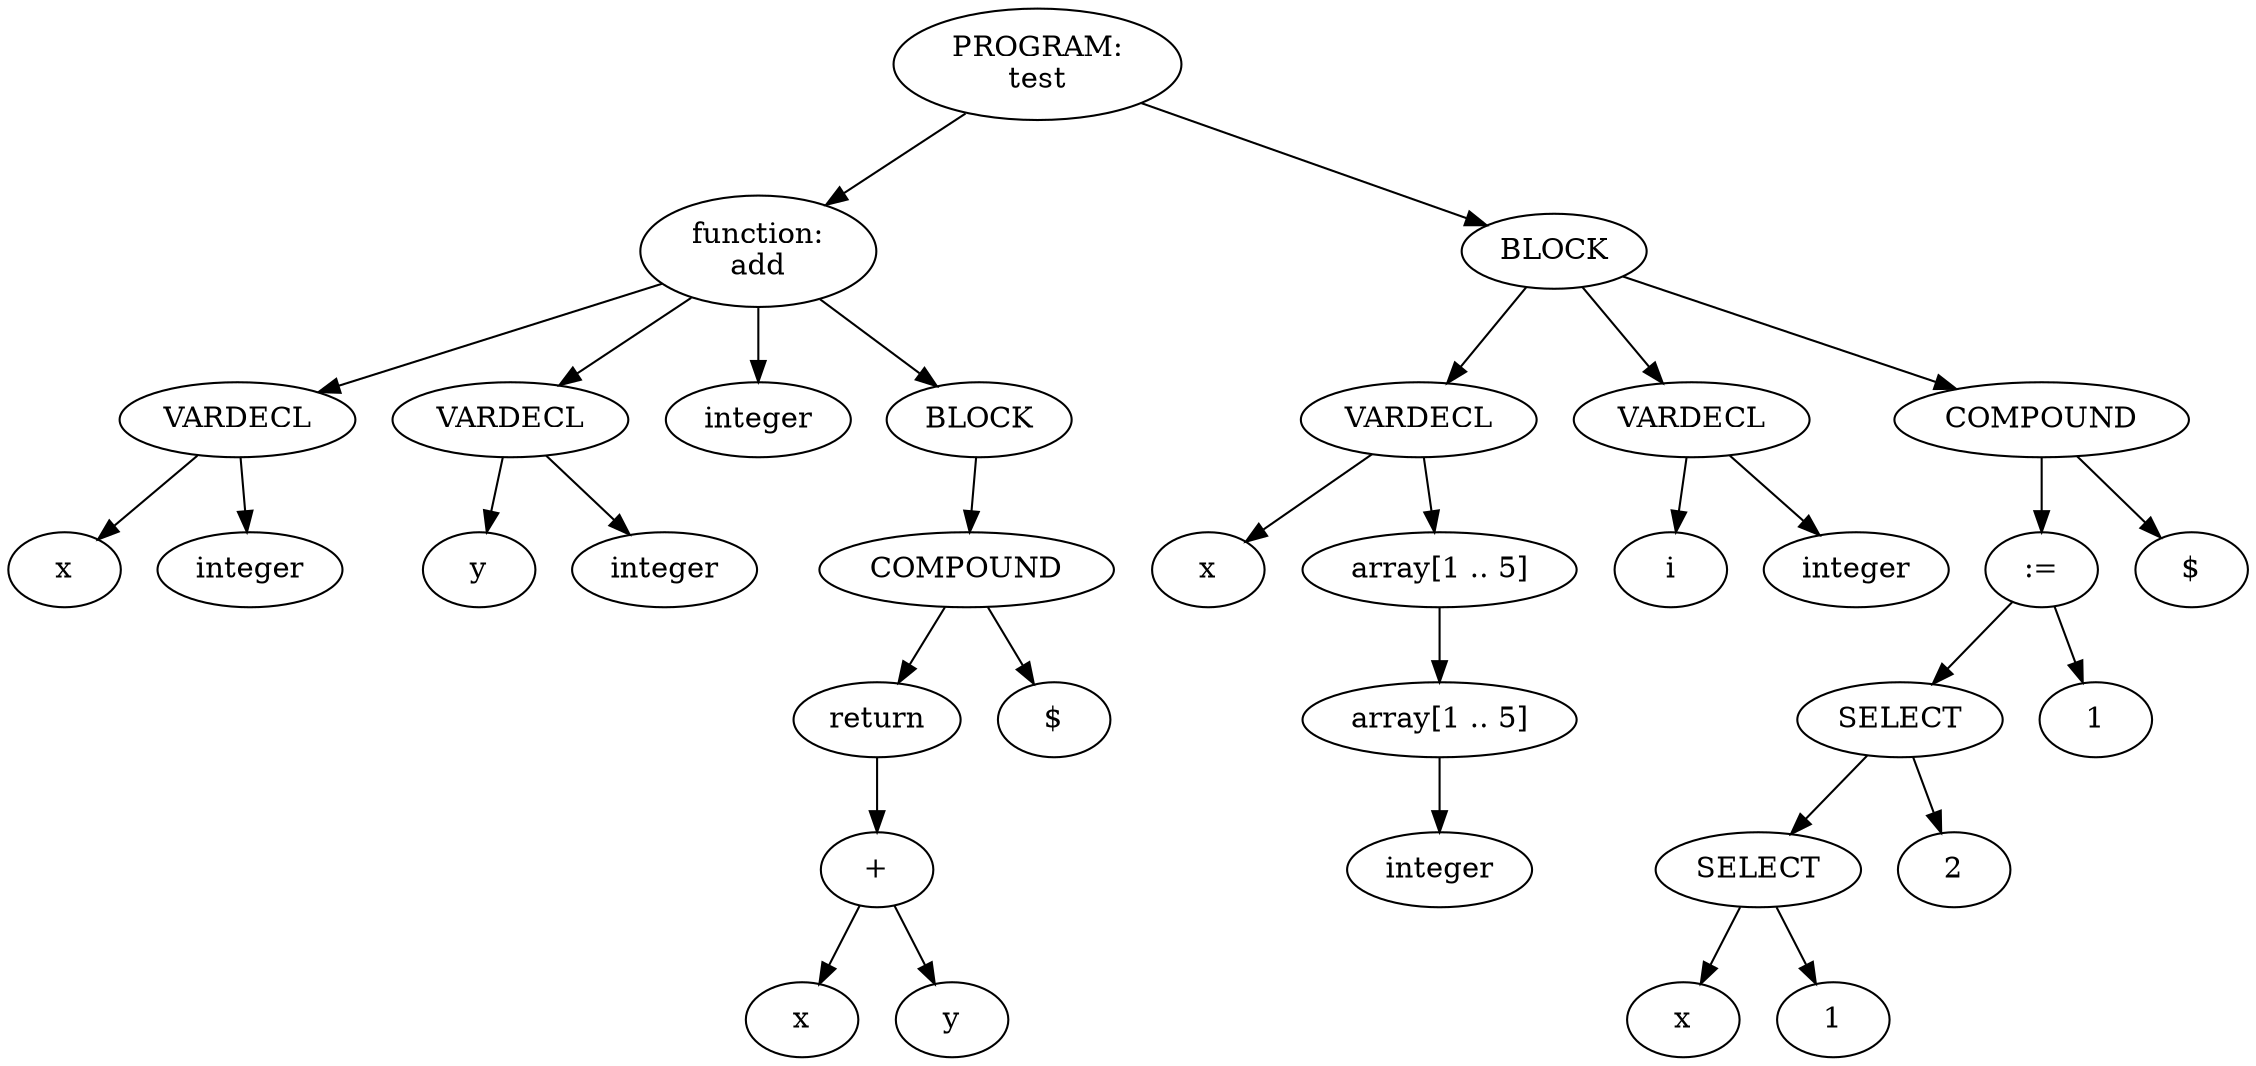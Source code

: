 digraph name{
n0[label="PROGRAM:
test"]
n1[label="function:
add"]
n2[label="VARDECL"]
n3[label="x"]
n4[label="integer"]
n5[label="VARDECL"]
n6[label="y"]
n7[label="integer"]
n8[label="integer"]
n9[label="BLOCK"]
n10[label="COMPOUND"]
n11[label="return"]
n12[label="+"]
n13[label="x"]
n14[label="y"]
n15[label="$"]
n16[label="BLOCK"]
n17[label="VARDECL"]
n18[label="x"]
n19[label="array[1 .. 5]"]
n20[label="array[1 .. 5]"]
n21[label="integer"]
n22[label="VARDECL"]
n23[label="i"]
n24[label="integer"]
n25[label="COMPOUND"]
n26[label=":="]
n27[label="SELECT"]
n28[label="SELECT"]
n29[label="x"]
n30[label="1"]
n31[label="2"]
n32[label="1"]
n33[label="$"]
n0->n1
n1->n2
n2->n3
n2->n4
n1->n5
n5->n6
n5->n7
n1->n8
n1->n9
n9->n10
n10->n11
n11->n12
n12->n13
n12->n14
n10->n15
n0->n16
n16->n17
n17->n18
n17->n19
n19->n20
n20->n21
n16->n22
n22->n23
n22->n24
n16->n25
n25->n26
n26->n27
n27->n28
n28->n29
n28->n30
n27->n31
n26->n32
n25->n33
}
